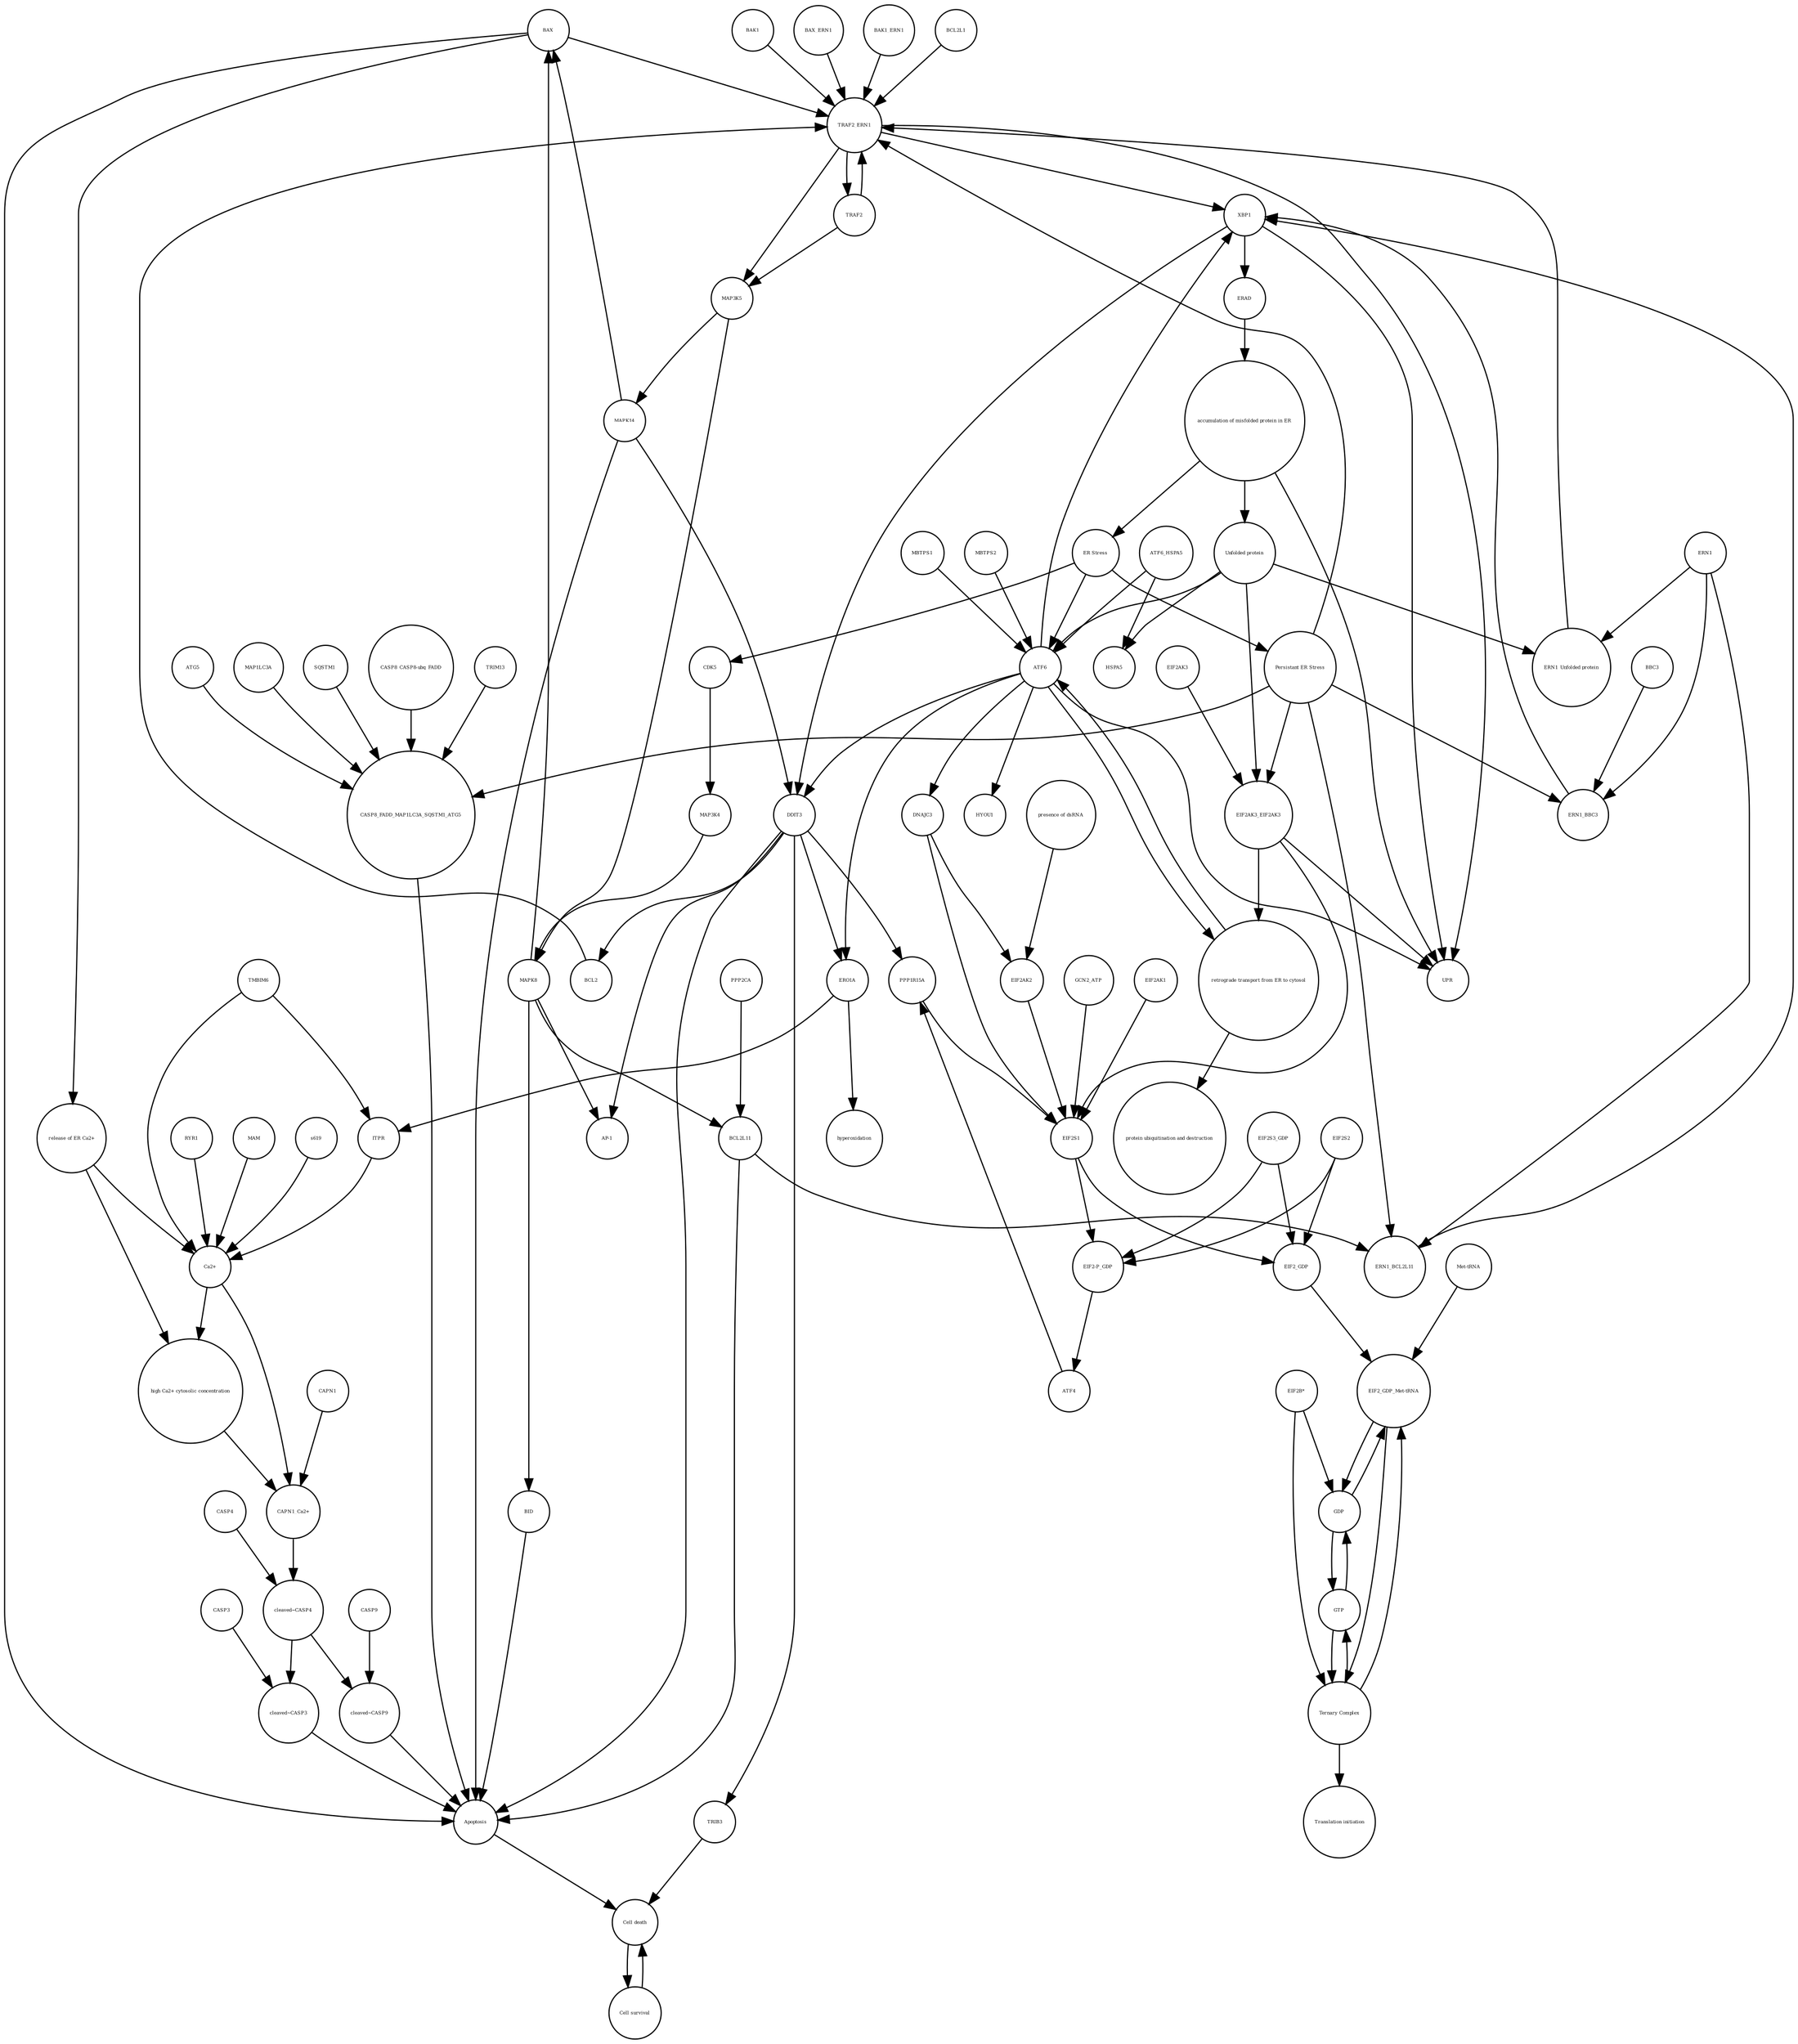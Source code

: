 strict digraph  {
BAX [annotation="urn_miriam_hgnc.symbol_BAX", bipartite=0, cls=macromolecule, fontsize=4, label=BAX, shape=circle];
"release of ER Ca2+" [annotation="", bipartite=0, cls=phenotype, fontsize=4, label="release of ER Ca2+", shape=circle];
"Cell death" [annotation="", bipartite=0, cls=phenotype, fontsize=4, label="Cell death", shape=circle];
"Cell survival" [annotation="", bipartite=0, cls=phenotype, fontsize=4, label="Cell survival", shape=circle];
"Ca2+" [annotation="urn_miriam_obo.chebi_CHEBI%3A29108", bipartite=0, cls="simple chemical", fontsize=4, label="Ca2+", shape=circle];
"high Ca2+ cytosolic concentration" [annotation="", bipartite=0, cls=phenotype, fontsize=4, label="high Ca2+ cytosolic concentration", shape=circle];
ERAD [annotation="", bipartite=0, cls=phenotype, fontsize=4, label=ERAD, shape=circle];
"accumulation of misfolded protein in ER" [annotation="", bipartite=0, cls=phenotype, fontsize=4, label="accumulation of misfolded protein in ER", shape=circle];
BCL2 [annotation="urn_miriam_hgnc.symbol_BCL2", bipartite=0, cls="nucleic acid feature", fontsize=4, label=BCL2, shape=circle];
DDIT3 [annotation="urn_miriam_hgnc.symbol_DDIT3", bipartite=0, cls=macromolecule, fontsize=4, label=DDIT3, shape=circle];
BAK1_ERN1 [annotation="", bipartite=0, cls=complex, fontsize=4, label=BAK1_ERN1, shape=circle];
TRIM13 [annotation="urn_miriam_hgnc.symbol_TRIM13", bipartite=0, cls=macromolecule, fontsize=4, label=TRIM13, shape=circle];
"ER Stress" [annotation="", bipartite=0, cls=phenotype, fontsize=4, label="ER Stress", shape=circle];
EIF2AK3 [annotation="urn_miriam_hgnc.symbol_EIF2AK3", bipartite=0, cls=macromolecule, fontsize=4, label=EIF2AK3, shape=circle];
"cleaved~CASP4" [annotation="urn_miriam_hgnc.symbol_CASP4", bipartite=0, cls=macromolecule, fontsize=4, label="cleaved~CASP4", shape=circle];
RYR1 [annotation="urn_miriam_hgnc.symbol_RYR1", bipartite=0, cls=macromolecule, fontsize=4, label=RYR1, shape=circle];
UPR [annotation="", bipartite=0, cls=phenotype, fontsize=4, label=UPR, shape=circle];
ERO1A [annotation="urn_miriam_hgnc.symbol_ERO1A", bipartite=0, cls=macromolecule, fontsize=4, label=ERO1A, shape=circle];
CAPN1 [annotation="urn_miriam_hgnc.symbol_CAPN1", bipartite=0, cls=macromolecule, fontsize=4, label=CAPN1, shape=circle];
ATF6_HSPA5 [annotation="", bipartite=0, cls=complex, fontsize=4, label=ATF6_HSPA5, shape=circle];
"Translation initiation" [annotation="", bipartite=0, cls=phenotype, fontsize=4, label="Translation initiation", shape=circle];
"presence of dsRNA" [annotation="", bipartite=0, cls=phenotype, fontsize=4, label="presence of dsRNA", shape=circle];
XBP1 [annotation="urn_miriam_hgnc.symbol_XBP1", bipartite=0, cls=macromolecule, fontsize=4, label=XBP1, shape=circle];
ATF6 [annotation="urn_miriam_hgnc.symbol_ATF6", bipartite=0, cls=macromolecule, fontsize=4, label=ATF6, shape=circle];
GDP [annotation="urn_miriam_obo.chebi_CHEBI%3A65180", bipartite=0, cls="simple chemical", fontsize=4, label=GDP, shape=circle];
MAM [annotation="", bipartite=0, cls=phenotype, fontsize=4, label=MAM, shape=circle];
hyperoxidation [annotation="", bipartite=0, cls=phenotype, fontsize=4, label=hyperoxidation, shape=circle];
"cleaved~CASP3" [annotation="urn_miriam_hgnc.symbol_CASP3", bipartite=0, cls=macromolecule, fontsize=4, label="cleaved~CASP3", shape=circle];
PPP1R15A [annotation="urn_miriam_hgnc.symbol_PPP1R15A", bipartite=0, cls=macromolecule, fontsize=4, label=PPP1R15A, shape=circle];
"Unfolded protein" [annotation="", bipartite=0, cls=macromolecule, fontsize=4, label="Unfolded protein", shape=circle];
BID [annotation="urn_miriam_hgnc.symbol_BID", bipartite=0, cls=macromolecule, fontsize=4, label=BID, shape=circle];
ATG5 [annotation="urn_miriam_hgnc.symbol_ATG5", bipartite=0, cls=macromolecule, fontsize=4, label=ATG5, shape=circle];
"CAPN1_Ca2+" [annotation="", bipartite=0, cls=complex, fontsize=4, label="CAPN1_Ca2+", shape=circle];
"Ternary Complex" [annotation="", bipartite=0, cls=complex, fontsize=4, label="Ternary Complex", shape=circle];
TRAF2 [annotation="urn_miriam_hgnc.symbol_TRAF2", bipartite=0, cls=macromolecule, fontsize=4, label=TRAF2, shape=circle];
"ERN1_Unfolded protein" [annotation="", bipartite=0, cls=complex, fontsize=4, label="ERN1_Unfolded protein", shape=circle];
ATF4 [annotation="urn_miriam_hgnc.symbol_ATF4", bipartite=0, cls=macromolecule, fontsize=4, label=ATF4, shape=circle];
CDK5 [annotation="urn_miriam_hgnc.symbol_CDK5", bipartite=0, cls=macromolecule, fontsize=4, label=CDK5, shape=circle];
ERN1 [annotation="urn_miriam_hgnc.symbol_ERN1", bipartite=0, cls=macromolecule, fontsize=4, label=ERN1, shape=circle];
CASP8_FADD_MAP1LC3A_SQSTM1_ATG5 [annotation="", bipartite=0, cls=complex, fontsize=4, label=CASP8_FADD_MAP1LC3A_SQSTM1_ATG5, shape=circle];
ERN1_BBC3 [annotation="", bipartite=0, cls=complex, fontsize=4, label=ERN1_BBC3, shape=circle];
"EIF2_GDP_Met-tRNA" [annotation="", bipartite=0, cls=complex, fontsize=4, label="EIF2_GDP_Met-tRNA", shape=circle];
MAPK8 [annotation="urn_miriam_hgnc.symbol_MAPK8", bipartite=0, cls=macromolecule, fontsize=4, label=MAPK8, shape=circle];
BCL2L11 [annotation="urn_miriam_hgnc.symbol_BCL2L11", bipartite=0, cls=macromolecule, fontsize=4, label=BCL2L11, shape=circle];
"Met-tRNA" [annotation="urn_miriam_hgnc_HGNC%3A34779", bipartite=0, cls="nucleic acid feature", fontsize=4, label="Met-tRNA", shape=circle];
MAP1LC3A [annotation="urn_miriam_hgnc.symbol_MAP1LC3A", bipartite=0, cls=macromolecule, fontsize=4, label=MAP1LC3A, shape=circle];
DNAJC3 [annotation="urn_miriam_hgnc.symbol_DNAJC3", bipartite=0, cls=macromolecule, fontsize=4, label=DNAJC3, shape=circle];
EIF2AK3_EIF2AK3 [annotation="", bipartite=0, cls=complex, fontsize=4, label=EIF2AK3_EIF2AK3, shape=circle];
"cleaved~CASP9" [annotation="urn_miriam_hgnc.symbol_CASP9", bipartite=0, cls=macromolecule, fontsize=4, label="cleaved~CASP9", shape=circle];
HSPA5 [annotation="urn_miriam_hgnc.symbol_HSPA5", bipartite=0, cls=macromolecule, fontsize=4, label=HSPA5, shape=circle];
MBTPS2 [annotation="urn_miriam_hgnc.symbol_MBTPS2", bipartite=0, cls=macromolecule, fontsize=4, label=MBTPS2, shape=circle];
EIF2AK2 [annotation="urn_miriam_hgnc.symbol_EIF2AK2", bipartite=0, cls=macromolecule, fontsize=4, label=EIF2AK2, shape=circle];
EIF2S3_GDP [annotation="", bipartite=0, cls=complex, fontsize=4, label=EIF2S3_GDP, shape=circle];
"EIF2-P_GDP" [annotation="", bipartite=0, cls=complex, fontsize=4, label="EIF2-P_GDP", shape=circle];
Apoptosis [annotation="", bipartite=0, cls=phenotype, fontsize=4, label=Apoptosis, shape=circle];
CASP9 [annotation="urn_miriam_hgnc.symbol_CSAP9", bipartite=0, cls=macromolecule, fontsize=4, label=CASP9, shape=circle];
MAP3K4 [annotation="urn_miriam_hgnc.symbol_MAP3K4", bipartite=0, cls=macromolecule, fontsize=4, label=MAP3K4, shape=circle];
ITPR [annotation="urn_miriam_hgnc.symbol_ITPR1|urn_miriam_hgnc.symbol_ITPR2|urn_miriam_hgnc.symbol_ITPR3", bipartite=0, cls=macromolecule, fontsize=4, label=ITPR, shape=circle];
"retrograde transport from ER to cytosol" [annotation="", bipartite=0, cls=phenotype, fontsize=4, label="retrograde transport from ER to cytosol", shape=circle];
BCL2L1 [annotation="urn_miriam_hgnc.symbol_BCL2L1", bipartite=0, cls=macromolecule, fontsize=4, label=BCL2L1, shape=circle];
TRAF2_ERN1 [annotation="", bipartite=0, cls=complex, fontsize=4, label=TRAF2_ERN1, shape=circle];
EIF2S2 [annotation="urn_miriam_hgnc.symbol_EIF2S2", bipartite=0, cls=macromolecule, fontsize=4, label=EIF2S2, shape=circle];
"SQSTM1 " [annotation="urn_miriam_hgnc.symbol_SQSTM1", bipartite=0, cls=macromolecule, fontsize=4, label="SQSTM1 ", shape=circle];
MBTPS1 [annotation="urn_miriam_hgnc.symbol_MBTPS1", bipartite=0, cls=macromolecule, fontsize=4, label=MBTPS1, shape=circle];
EIF2AK1 [annotation="urn_miriam_hgnc.symbol_EIF2AK1", bipartite=0, cls=macromolecule, fontsize=4, label=EIF2AK1, shape=circle];
"AP-1" [annotation="urn_miriam_hgnc.symbol_FOS|urn_miriam_hgnc.symbol_FOSB|urn_miriam_hgnc.symbol_FOSL1|urn_miriam_hgnc.symbol_FOSL2|urn_miriam_hgnc.symbol_JUN|urn_miriam_hgnc.symbol_JUNB|urn_miriam_hgnc.symbol_JUND", bipartite=0, cls=macromolecule, fontsize=4, label="AP-1", shape=circle];
"protein ubiquitination and destruction" [annotation="", bipartite=0, cls=phenotype, fontsize=4, label="protein ubiquitination and destruction", shape=circle];
MAP3K5 [annotation="urn_miriam_hgnc.symbol_MAP3K5", bipartite=0, cls=macromolecule, fontsize=4, label=MAP3K5, shape=circle];
BBC3 [annotation="urn_miriam_hgnc.symbol_BBC3", bipartite=0, cls=macromolecule, fontsize=4, label=BBC3, shape=circle];
CASP4 [annotation="urn_miriam_hgnc.symbol_CASP4", bipartite=0, cls=macromolecule, fontsize=4, label=CASP4, shape=circle];
TMBIM6 [annotation="urn_miriam_hgnc.symbol_TMBIM6", bipartite=0, cls=macromolecule, fontsize=4, label=TMBIM6, shape=circle];
"EIF2B*" [annotation="", bipartite=0, cls=complex, fontsize=4, label="EIF2B*", shape=circle];
ERN1_BCL2L11 [annotation="", bipartite=0, cls=complex, fontsize=4, label=ERN1_BCL2L11, shape=circle];
BAK1 [annotation="urn_miriam_hgnc.symbol_BAK1", bipartite=0, cls=macromolecule, fontsize=4, label=BAK1, shape=circle];
HYOU1 [annotation="urn_miriam_hgnc.symbol_HYOU1", bipartite=0, cls=macromolecule, fontsize=4, label=HYOU1, shape=circle];
GTP [annotation="urn_miriam_obo.chebi_CHEBI%3A57600", bipartite=0, cls="simple chemical", fontsize=4, label=GTP, shape=circle];
TRIB3 [annotation="urn_miriam_hgnc.symbol_TRIB3", bipartite=0, cls=macromolecule, fontsize=4, label=TRIB3, shape=circle];
EIF2S1 [annotation="urn_miriam_hgnc.symbol_EIF2S1", bipartite=0, cls=macromolecule, fontsize=4, label=EIF2S1, shape=circle];
BAX_ERN1 [annotation="", bipartite=0, cls=complex, fontsize=4, label=BAX_ERN1, shape=circle];
s619 [annotation="", bipartite=0, cls=complex, fontsize=4, label=s619, shape=circle];
"Persistant ER Stress" [annotation="", bipartite=0, cls=phenotype, fontsize=4, label="Persistant ER Stress", shape=circle];
PPP2CA [annotation="urn_miriam_hgnc.symbol_PPP2CA", bipartite=0, cls=macromolecule, fontsize=4, label=PPP2CA, shape=circle];
GCN2_ATP [annotation="", bipartite=0, cls=complex, fontsize=4, label=GCN2_ATP, shape=circle];
CASP3 [annotation="urn_miriam_hgnc.symbol_CASP3", bipartite=0, cls=macromolecule, fontsize=4, label=CASP3, shape=circle];
MAPK14 [annotation="urn_miriam_hgnc.symbol_MAPK14", bipartite=0, cls=macromolecule, fontsize=4, label=MAPK14, shape=circle];
"CASP8_CASP8-ubq_FADD" [annotation="", bipartite=0, cls=complex, fontsize=4, label="CASP8_CASP8-ubq_FADD", shape=circle];
EIF2_GDP [annotation="", bipartite=0, cls=complex, fontsize=4, label=EIF2_GDP, shape=circle];
BAX -> "release of ER Ca2+"  [annotation="", interaction_type=stimulation];
BAX -> TRAF2_ERN1  [annotation="urn_miriam_pubmed_23850759|urn_miriam_pubmed_23430059|urn_miriam_pubmed_26587781", interaction_type=catalysis];
BAX -> Apoptosis  [annotation="", interaction_type=production];
"release of ER Ca2+" -> "Ca2+"  [annotation=urn_miriam_pubmed_23850759, interaction_type=catalysis];
"release of ER Ca2+" -> "high Ca2+ cytosolic concentration"  [annotation="", interaction_type=production];
"Cell death" -> "Cell survival"  [annotation="", interaction_type=inhibition];
"Cell survival" -> "Cell death"  [annotation="", interaction_type=inhibition];
"Ca2+" -> "high Ca2+ cytosolic concentration"  [annotation="", interaction_type=stimulation];
"Ca2+" -> "CAPN1_Ca2+"  [annotation="", interaction_type=production];
"high Ca2+ cytosolic concentration" -> "CAPN1_Ca2+"  [annotation=urn_miriam_pubmed_19931333, interaction_type=catalysis];
ERAD -> "accumulation of misfolded protein in ER"  [annotation="", interaction_type=inhibition];
"accumulation of misfolded protein in ER" -> "ER Stress"  [annotation="", interaction_type=production];
"accumulation of misfolded protein in ER" -> "Unfolded protein"  [annotation="", interaction_type=production];
"accumulation of misfolded protein in ER" -> UPR  [annotation="", interaction_type=production];
BCL2 -> TRAF2_ERN1  [annotation="urn_miriam_pubmed_23850759|urn_miriam_pubmed_23430059|urn_miriam_pubmed_26587781", interaction_type=inhibition];
DDIT3 -> Apoptosis  [annotation="", interaction_type=production];
DDIT3 -> PPP1R15A  [annotation="urn_miriam_pubmed_23850759|urn_miriam_pubmed_31638256", interaction_type=catalysis];
DDIT3 -> BCL2  [annotation="urn_miriam_pubmed_30662442|urn_miriam_pubmed_23850759", interaction_type=inhibition];
DDIT3 -> "AP-1"  [annotation="urn_miriam_pubmed_26618107|urn_miriam_pubmed_26587781|urn_miriam_pubmed_23850759", interaction_type=catalysis];
DDIT3 -> TRIB3  [annotation="urn_miriam_pubmed_23430059|urn_miriam_pubmed_18940792", interaction_type=catalysis];
DDIT3 -> ERO1A  [annotation="urn_miriam_pubmed_23850759|urn_miriam_pubmed_25387528", interaction_type=catalysis];
BAK1_ERN1 -> TRAF2_ERN1  [annotation="urn_miriam_pubmed_23850759|urn_miriam_pubmed_23430059|urn_miriam_pubmed_26587781", interaction_type=catalysis];
TRIM13 -> CASP8_FADD_MAP1LC3A_SQSTM1_ATG5  [annotation=urn_miriam_pubmed_17991856, interaction_type=catalysis];
"ER Stress" -> ATF6  [annotation="urn_miriam_pubmed_18360008|urn_miriam_pubmed_17991856|urn_miriam_pubmed_26587781|urn_miriam_pubmed_12847084", interaction_type=catalysis];
"ER Stress" -> "Persistant ER Stress"  [annotation="", interaction_type=production];
"ER Stress" -> CDK5  [annotation=urn_miriam_pubmed_22388889, interaction_type=catalysis];
EIF2AK3 -> EIF2AK3_EIF2AK3  [annotation="", interaction_type=production];
"cleaved~CASP4" -> "cleaved~CASP3"  [annotation="urn_miriam_pubmed_19931333|urn_miriam_pubmed_26618107", interaction_type=catalysis];
"cleaved~CASP4" -> "cleaved~CASP9"  [annotation="urn_miriam_pubmed_19931333|urn_miriam_pubmed_26618107", interaction_type=catalysis];
RYR1 -> "Ca2+"  [annotation=urn_miriam_pubmed_23850759, interaction_type=catalysis];
ERO1A -> ITPR  [annotation="urn_miriam_pubmed_23850759|urn_miriam_pubmed_23430059", interaction_type=catalysis];
ERO1A -> hyperoxidation  [annotation="", interaction_type=production];
CAPN1 -> "CAPN1_Ca2+"  [annotation="", interaction_type=production];
ATF6_HSPA5 -> HSPA5  [annotation="", interaction_type=production];
ATF6_HSPA5 -> ATF6  [annotation="", interaction_type=production];
"presence of dsRNA" -> EIF2AK2  [annotation="urn_miriam_pubmed_12601012|urn_miriam_pubmed_26587781|urn_miriam_pubmed_23850759", interaction_type=catalysis];
XBP1 -> UPR  [annotation="", interaction_type=production];
XBP1 -> ERAD  [annotation="", interaction_type=production];
XBP1 -> DDIT3  [annotation="urn_miriam_pubmed_26587781|urn_miriam_pubmed_17991856|urn_miriam_pubmed_28843399", interaction_type=catalysis];
ATF6 -> UPR  [annotation="", interaction_type=production];
ATF6 -> "retrograde transport from ER to cytosol"  [annotation="", interaction_type=production];
ATF6 -> HYOU1  [annotation=urn_miriam_pubmed_18360008, interaction_type=catalysis];
ATF6 -> DNAJC3  [annotation="urn_miriam_pubmed_12601012|urn_miriam_pubmed_18360008", interaction_type=catalysis];
ATF6 -> XBP1  [annotation="urn_miriam_pubmed_26587781|urn_miriam_pubmed_23430059", interaction_type=catalysis];
ATF6 -> ERO1A  [annotation="urn_miriam_pubmed_23850759|urn_miriam_pubmed_25387528", interaction_type=catalysis];
ATF6 -> DDIT3  [annotation="urn_miriam_pubmed_26587781|urn_miriam_pubmed_17991856|urn_miriam_pubmed_28843399", interaction_type=catalysis];
GDP -> "EIF2_GDP_Met-tRNA"  [annotation="", interaction_type=production];
GDP -> GTP  [annotation="", interaction_type=production];
MAM -> "Ca2+"  [annotation=urn_miriam_pubmed_23850759, interaction_type=catalysis];
"cleaved~CASP3" -> Apoptosis  [annotation="", interaction_type=production];
PPP1R15A -> EIF2S1  [annotation="urn_miriam_pubmed_23850759|urn_miriam_pubmed_12667446|urn_miriam_pubmed_16246152|urn_miriam_pubmed_12601012", interaction_type=catalysis];
"Unfolded protein" -> "ERN1_Unfolded protein"  [annotation="", interaction_type=production];
"Unfolded protein" -> HSPA5  [annotation="urn_miriam_pubmed_19509052|urn_miriam_pubmed_12847084|urn_miriam_pubmed_23850759", interaction_type=catalysis];
"Unfolded protein" -> ATF6  [annotation="urn_miriam_pubmed_19509052|urn_miriam_pubmed_12847084|urn_miriam_pubmed_23850759", interaction_type=catalysis];
"Unfolded protein" -> EIF2AK3_EIF2AK3  [annotation=urn_miriam_pubmed_17991856, interaction_type=catalysis];
BID -> Apoptosis  [annotation="", interaction_type=production];
ATG5 -> CASP8_FADD_MAP1LC3A_SQSTM1_ATG5  [annotation="", interaction_type=production];
"CAPN1_Ca2+" -> "cleaved~CASP4"  [annotation=urn_miriam_pubmed_19931333, interaction_type=catalysis];
"Ternary Complex" -> "EIF2_GDP_Met-tRNA"  [annotation="", interaction_type=production];
"Ternary Complex" -> GTP  [annotation="", interaction_type=production];
"Ternary Complex" -> "Translation initiation"  [annotation="", interaction_type=production];
TRAF2 -> TRAF2_ERN1  [annotation="", interaction_type=production];
TRAF2 -> MAP3K5  [annotation=urn_miriam_pubmed_23850759, interaction_type=catalysis];
"ERN1_Unfolded protein" -> TRAF2_ERN1  [annotation="", interaction_type=production];
ATF4 -> PPP1R15A  [annotation="urn_miriam_pubmed_23850759|urn_miriam_pubmed_31638256", interaction_type=catalysis];
CDK5 -> MAP3K4  [annotation=urn_miriam_pubmed_22388889, interaction_type=catalysis];
ERN1 -> ERN1_BBC3  [annotation="", interaction_type=production];
ERN1 -> "ERN1_Unfolded protein"  [annotation="", interaction_type=production];
ERN1 -> ERN1_BCL2L11  [annotation="", interaction_type=production];
CASP8_FADD_MAP1LC3A_SQSTM1_ATG5 -> Apoptosis  [annotation="", interaction_type=production];
ERN1_BBC3 -> XBP1  [annotation="urn_miriam_pubmed_26587781|urn_miriam_pubmed_23430059", interaction_type=catalysis];
"EIF2_GDP_Met-tRNA" -> GDP  [annotation="", interaction_type=production];
"EIF2_GDP_Met-tRNA" -> "Ternary Complex"  [annotation="", interaction_type=production];
MAPK8 -> BID  [annotation="urn_miriam_pubmed_23430059|urn_miriam_pubmed_11583631", interaction_type=catalysis];
MAPK8 -> BCL2L11  [annotation="urn_miriam_pubmed_26018731|urn_miriam_pubmed_23850759", interaction_type=catalysis];
MAPK8 -> BAX  [annotation="urn_miriam_pubmed_18191217|urn_miriam_pubmed_23430059", interaction_type=catalysis];
MAPK8 -> "AP-1"  [annotation="urn_miriam_pubmed_26618107|urn_miriam_pubmed_26587781|urn_miriam_pubmed_23850759", interaction_type=catalysis];
BCL2L11 -> Apoptosis  [annotation="", interaction_type=production];
BCL2L11 -> ERN1_BCL2L11  [annotation="", interaction_type=production];
"Met-tRNA" -> "EIF2_GDP_Met-tRNA"  [annotation="", interaction_type=production];
MAP1LC3A -> CASP8_FADD_MAP1LC3A_SQSTM1_ATG5  [annotation="", interaction_type=production];
DNAJC3 -> EIF2S1  [annotation="urn_miriam_pubmed_12667446|urn_miriam_pubmed_16246152|urn_miriam_pubmed_12601012|urn_miriam_pubmed_23850759|urn_miriam_pubmed_18360008|urn_miriam_pubmed_26587781", interaction_type=inhibition];
DNAJC3 -> EIF2AK2  [annotation="urn_miriam_pubmed_12601012|urn_miriam_pubmed_26587781|urn_miriam_pubmed_23850759", interaction_type=inhibition];
EIF2AK3_EIF2AK3 -> EIF2S1  [annotation="urn_miriam_pubmed_12667446|urn_miriam_pubmed_16246152|urn_miriam_pubmed_12601012|urn_miriam_pubmed_23850759|urn_miriam_pubmed_18360008|urn_miriam_pubmed_26587781", interaction_type=catalysis];
EIF2AK3_EIF2AK3 -> "retrograde transport from ER to cytosol"  [annotation="", interaction_type=production];
EIF2AK3_EIF2AK3 -> UPR  [annotation="", interaction_type=production];
"cleaved~CASP9" -> Apoptosis  [annotation="", interaction_type=production];
MBTPS2 -> ATF6  [annotation="urn_miriam_pubmed_23850759|urn_miriam_pubmed_26587781|urn_miriam_pubmed_17991856|urn_miriam_pubmed_18360008", interaction_type=catalysis];
EIF2AK2 -> EIF2S1  [annotation="urn_miriam_pubmed_12667446|urn_miriam_pubmed_16246152|urn_miriam_pubmed_12601012|urn_miriam_pubmed_23850759|urn_miriam_pubmed_18360008|urn_miriam_pubmed_26587781", interaction_type=catalysis];
EIF2S3_GDP -> "EIF2-P_GDP"  [annotation="", interaction_type=production];
EIF2S3_GDP -> EIF2_GDP  [annotation="", interaction_type=production];
"EIF2-P_GDP" -> ATF4  [annotation="urn_miriam_pubmed_15277680|urn_miriam_pubmed_16246152|urn_miriam_pubmed_23850759", interaction_type=catalysis];
Apoptosis -> "Cell death"  [annotation="", interaction_type=production];
CASP9 -> "cleaved~CASP9"  [annotation="", interaction_type=production];
MAP3K4 -> MAPK8  [annotation="urn_miriam_pubmed_18191217|urn_miriam_pubmed_23850759|urn_miriam_pubmed_26587781", interaction_type=catalysis];
ITPR -> "Ca2+"  [annotation=urn_miriam_pubmed_23850759, interaction_type=catalysis];
"retrograde transport from ER to cytosol" -> "protein ubiquitination and destruction"  [annotation="", interaction_type=production];
"retrograde transport from ER to cytosol" -> ATF6  [annotation="urn_miriam_pubmed_18360008|urn_miriam_pubmed_17991856|urn_miriam_pubmed_26587781|urn_miriam_pubmed_12847084", interaction_type=inhibition];
BCL2L1 -> TRAF2_ERN1  [annotation="urn_miriam_pubmed_23850759|urn_miriam_pubmed_23430059|urn_miriam_pubmed_26587781", interaction_type=inhibition];
TRAF2_ERN1 -> XBP1  [annotation="urn_miriam_pubmed_26587781|urn_miriam_pubmed_23430059", interaction_type=catalysis];
TRAF2_ERN1 -> UPR  [annotation="", interaction_type=production];
TRAF2_ERN1 -> MAP3K5  [annotation=urn_miriam_pubmed_23850759, interaction_type=catalysis];
TRAF2_ERN1 -> TRAF2  [annotation=urn_miriam_pubmed_23850759, interaction_type=catalysis];
EIF2S2 -> "EIF2-P_GDP"  [annotation="", interaction_type=production];
EIF2S2 -> EIF2_GDP  [annotation="", interaction_type=production];
"SQSTM1 " -> CASP8_FADD_MAP1LC3A_SQSTM1_ATG5  [annotation="", interaction_type=production];
MBTPS1 -> ATF6  [annotation="urn_miriam_pubmed_18360008|urn_miriam_pubmed_17991856|urn_miriam_pubmed_26587781|urn_miriam_pubmed_23850759", interaction_type=catalysis];
EIF2AK1 -> EIF2S1  [annotation="urn_miriam_pubmed_23850759|urn_miriam_pubmed_12667446|urn_miriam_pubmed_16246152|urn_miriam_pubmed_12601012", interaction_type=catalysis];
MAP3K5 -> MAPK14  [annotation="urn_miriam_pubmed_23850759|urn_miriam_pubmed_12215209", interaction_type=catalysis];
MAP3K5 -> MAPK8  [annotation="urn_miriam_pubmed_18191217|urn_miriam_pubmed_23850759|urn_miriam_pubmed_26587781", interaction_type=catalysis];
BBC3 -> ERN1_BBC3  [annotation="", interaction_type=production];
CASP4 -> "cleaved~CASP4"  [annotation="", interaction_type=production];
TMBIM6 -> "Ca2+"  [annotation=urn_miriam_pubmed_23850759, interaction_type=catalysis];
TMBIM6 -> ITPR  [annotation="urn_miriam_pubmed_23850759|urn_miriam_pubmed_23430059", interaction_type=catalysis];
"EIF2B*" -> GDP  [annotation="urn_miriam_pubmed_23850759|urn_miriam_pubmed_16246152", interaction_type=catalysis];
"EIF2B*" -> "Ternary Complex"  [annotation="urn_miriam_pubmed_23850759|urn_miriam_pubmed_16246152", interaction_type=catalysis];
ERN1_BCL2L11 -> XBP1  [annotation="urn_miriam_pubmed_26587781|urn_miriam_pubmed_23430059", interaction_type=catalysis];
BAK1 -> TRAF2_ERN1  [annotation="urn_miriam_pubmed_23850759|urn_miriam_pubmed_23430059|urn_miriam_pubmed_26587781", interaction_type=catalysis];
GTP -> GDP  [annotation="", interaction_type=production];
GTP -> "Ternary Complex"  [annotation="", interaction_type=production];
TRIB3 -> "Cell death"  [annotation="", interaction_type=production];
EIF2S1 -> "EIF2-P_GDP"  [annotation="", interaction_type=production];
EIF2S1 -> EIF2_GDP  [annotation="", interaction_type=production];
BAX_ERN1 -> TRAF2_ERN1  [annotation="urn_miriam_pubmed_23850759|urn_miriam_pubmed_23430059|urn_miriam_pubmed_26587781", interaction_type=catalysis];
s619 -> "Ca2+"  [annotation=urn_miriam_pubmed_23850759, interaction_type=catalysis];
"Persistant ER Stress" -> EIF2AK3_EIF2AK3  [annotation=urn_miriam_pubmed_17991856, interaction_type=catalysis];
"Persistant ER Stress" -> ERN1_BCL2L11  [annotation="urn_miriam_pubmed_23850759|urn_miriam_pubmed_23430059|urn_miriam_pubmed_26587781", interaction_type=inhibition];
"Persistant ER Stress" -> TRAF2_ERN1  [annotation="urn_miriam_pubmed_23850759|urn_miriam_pubmed_23430059|urn_miriam_pubmed_26587781", interaction_type=inhibition];
"Persistant ER Stress" -> ERN1_BBC3  [annotation="urn_miriam_pubmed_23430059|urn_miriam_pubmed_17991856", interaction_type=inhibition];
"Persistant ER Stress" -> CASP8_FADD_MAP1LC3A_SQSTM1_ATG5  [annotation=urn_miriam_pubmed_17991856, interaction_type=catalysis];
PPP2CA -> BCL2L11  [annotation="urn_miriam_pubmed_23850759|urn_miriam_pubmed_23430059", interaction_type=catalysis];
GCN2_ATP -> EIF2S1  [annotation="urn_miriam_pubmed_12667446|urn_miriam_pubmed_16246152|urn_miriam_pubmed_12601012|urn_miriam_pubmed_23850759|urn_miriam_pubmed_18360008|urn_miriam_pubmed_26587781", interaction_type=catalysis];
CASP3 -> "cleaved~CASP3"  [annotation="", interaction_type=production];
MAPK14 -> BAX  [annotation="urn_miriam_pubmed_18191217|urn_miriam_pubmed_23430059", interaction_type=catalysis];
MAPK14 -> Apoptosis  [annotation="", interaction_type=production];
MAPK14 -> DDIT3  [annotation="urn_miriam_pubmed_23850759|urn_miriam_pubmed_23430059|urn_miriam_pubmed_26137585", interaction_type=catalysis];
"CASP8_CASP8-ubq_FADD" -> CASP8_FADD_MAP1LC3A_SQSTM1_ATG5  [annotation="", interaction_type=production];
EIF2_GDP -> "EIF2_GDP_Met-tRNA"  [annotation="", interaction_type=production];
}
